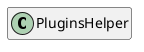 @startuml
set namespaceSeparator \\
hide members
hide << alias >> circle

class PluginsHelper
@enduml
